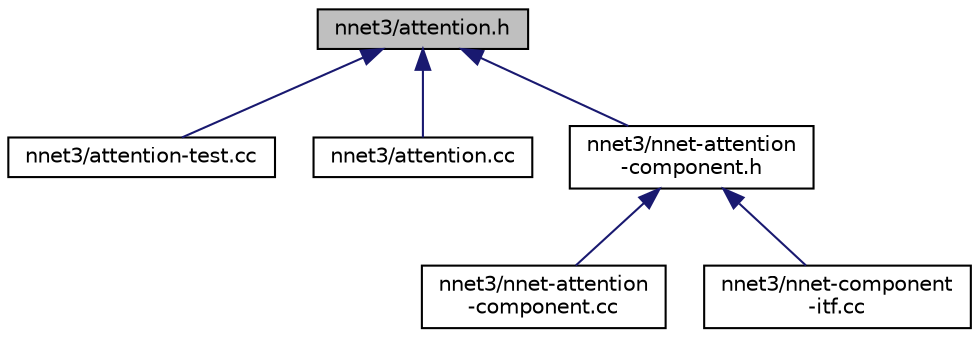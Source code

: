 digraph "nnet3/attention.h"
{
  edge [fontname="Helvetica",fontsize="10",labelfontname="Helvetica",labelfontsize="10"];
  node [fontname="Helvetica",fontsize="10",shape=record];
  Node87 [label="nnet3/attention.h",height=0.2,width=0.4,color="black", fillcolor="grey75", style="filled", fontcolor="black"];
  Node87 -> Node88 [dir="back",color="midnightblue",fontsize="10",style="solid",fontname="Helvetica"];
  Node88 [label="nnet3/attention-test.cc",height=0.2,width=0.4,color="black", fillcolor="white", style="filled",URL="$attention-test_8cc.html"];
  Node87 -> Node89 [dir="back",color="midnightblue",fontsize="10",style="solid",fontname="Helvetica"];
  Node89 [label="nnet3/attention.cc",height=0.2,width=0.4,color="black", fillcolor="white", style="filled",URL="$attention_8cc.html"];
  Node87 -> Node90 [dir="back",color="midnightblue",fontsize="10",style="solid",fontname="Helvetica"];
  Node90 [label="nnet3/nnet-attention\l-component.h",height=0.2,width=0.4,color="black", fillcolor="white", style="filled",URL="$nnet-attention-component_8h.html",tooltip="Contains component(s) related to attention models. "];
  Node90 -> Node91 [dir="back",color="midnightblue",fontsize="10",style="solid",fontname="Helvetica"];
  Node91 [label="nnet3/nnet-attention\l-component.cc",height=0.2,width=0.4,color="black", fillcolor="white", style="filled",URL="$nnet-attention-component_8cc.html"];
  Node90 -> Node92 [dir="back",color="midnightblue",fontsize="10",style="solid",fontname="Helvetica"];
  Node92 [label="nnet3/nnet-component\l-itf.cc",height=0.2,width=0.4,color="black", fillcolor="white", style="filled",URL="$nnet-component-itf_8cc.html"];
}
